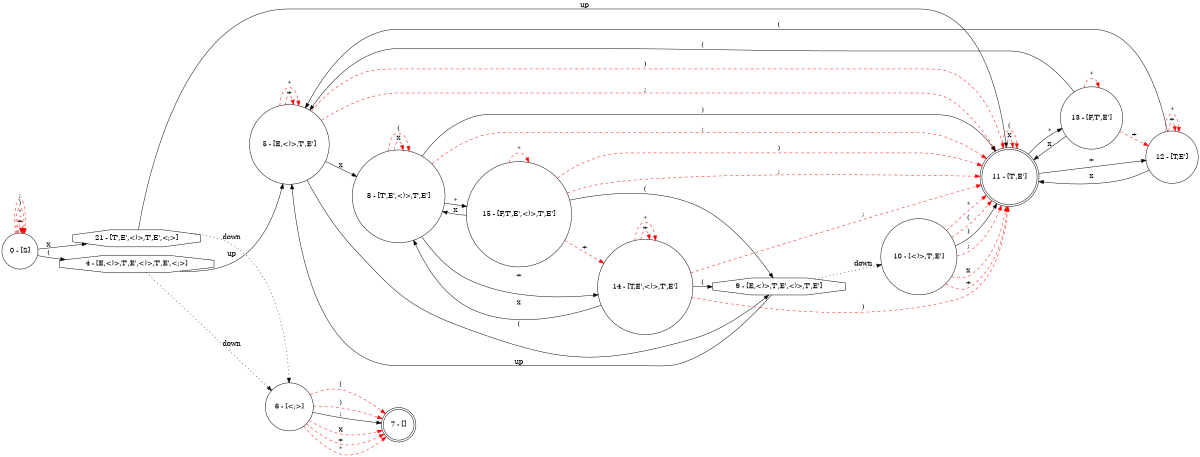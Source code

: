 digraph {
rankdir=LR;
size="8,5";
node [shape = circle, color = black];
0 [label="0 - [S]"];
5 [label="5 - [E,<)>,T',E']"];
6 [label="6 - [<;>]"];
8 [label="8 - [T',E',<)>,T',E']"];
10 [label="10 - [<)>,T',E']"];
12 [label="12 - [T,E']"];
13 [label="13 - [F,T',E']"];
14 [label="14 - [T,E',<)>,T',E']"];
15 [label="15 - [F,T',E',<)>,T',E']"];
node [shape = octagon];
4 [label="4 - [E,<)>,T',E',<)>,T',E',<;>]"];
9 [label="9 - [E,<)>,T',E',<)>,T',E']"];
21 [label="21 - [T',E',<)>,T',E',<;>]"];
node [shape = doublecircle];
7 [label="7 - []"];
11 [label="11 - [T',E']"];
0 -> 21 [ label = "x", color = "black" ];
0 -> 0 [ label = "+", color = "red", style = dashed ];
0 -> 0 [ label = "*", color = "red", style = dashed ];
0 -> 4 [ label = "(", color = "black" ];
0 -> 0 [ label = ")", color = "red", style = dashed ];
0 -> 0 [ label = ";", color = "red", style = dashed ];
5 -> 8 [ label = "x", color = "black" ];
5 -> 5 [ label = "+", color = "red", style = dashed ];
5 -> 5 [ label = "*", color = "red", style = dashed ];
5 -> 9 [ label = "(", color = "black" ];
5 -> 11 [ label = ")", color = "red", style = dashed ];
5 -> 11 [ label = ";", color = "red", style = dashed ];
6 -> 7 [ label = "x", color = "red", style = dashed ];
6 -> 7 [ label = "+", color = "red", style = dashed ];
6 -> 7 [ label = "*", color = "red", style = dashed ];
6 -> 7 [ label = "(", color = "red", style = dashed ];
6 -> 7 [ label = ")", color = "red", style = dashed ];
6 -> 7 [ label = ";", color = "black" ];
4 -> 5 [label="up"];
4 -> 6 [style=dotted, label="down"];
8 -> 8 [ label = "x", color = "red", style = dashed ];
8 -> 14 [ label = "+", color = "black" ];
8 -> 15 [ label = "*", color = "black" ];
8 -> 8 [ label = "(", color = "red", style = dashed ];
8 -> 11 [ label = ")", color = "black" ];
8 -> 11 [ label = ";", color = "red", style = dashed ];
10 -> 11 [ label = "x", color = "red", style = dashed ];
10 -> 11 [ label = "+", color = "red", style = dashed ];
10 -> 11 [ label = "*", color = "red", style = dashed ];
10 -> 11 [ label = "(", color = "red", style = dashed ];
10 -> 11 [ label = ")", color = "black" ];
10 -> 11 [ label = ";", color = "red", style = dashed ];
9 -> 5 [label="up"];
9 -> 10 [style=dotted, label="down"];
11 -> 11 [ label = "x", color = "red", style = dashed ];
11 -> 12 [ label = "+", color = "black" ];
11 -> 13 [ label = "*", color = "black" ];
11 -> 11 [ label = "(", color = "red", style = dashed ];
12 -> 11 [ label = "x", color = "black" ];
12 -> 12 [ label = "+", color = "red", style = dashed ];
12 -> 12 [ label = "*", color = "red", style = dashed ];
12 -> 5 [ label = "(", color = "black" ];
13 -> 11 [ label = "x", color = "black" ];
13 -> 12 [ label = "+", color = "red", style = dashed ];
13 -> 13 [ label = "*", color = "red", style = dashed ];
13 -> 5 [ label = "(", color = "black" ];
14 -> 8 [ label = "x", color = "black" ];
14 -> 14 [ label = "+", color = "red", style = dashed ];
14 -> 14 [ label = "*", color = "red", style = dashed ];
14 -> 9 [ label = "(", color = "black" ];
14 -> 11 [ label = ")", color = "red", style = dashed ];
14 -> 11 [ label = ";", color = "red", style = dashed ];
15 -> 8 [ label = "x", color = "black" ];
15 -> 14 [ label = "+", color = "red", style = dashed ];
15 -> 15 [ label = "*", color = "red", style = dashed ];
15 -> 9 [ label = "(", color = "black" ];
15 -> 11 [ label = ")", color = "red", style = dashed ];
15 -> 11 [ label = ";", color = "red", style = dashed ];
21 -> 11 [label="up"];
21 -> 6 [style=dotted, label="down"];
}